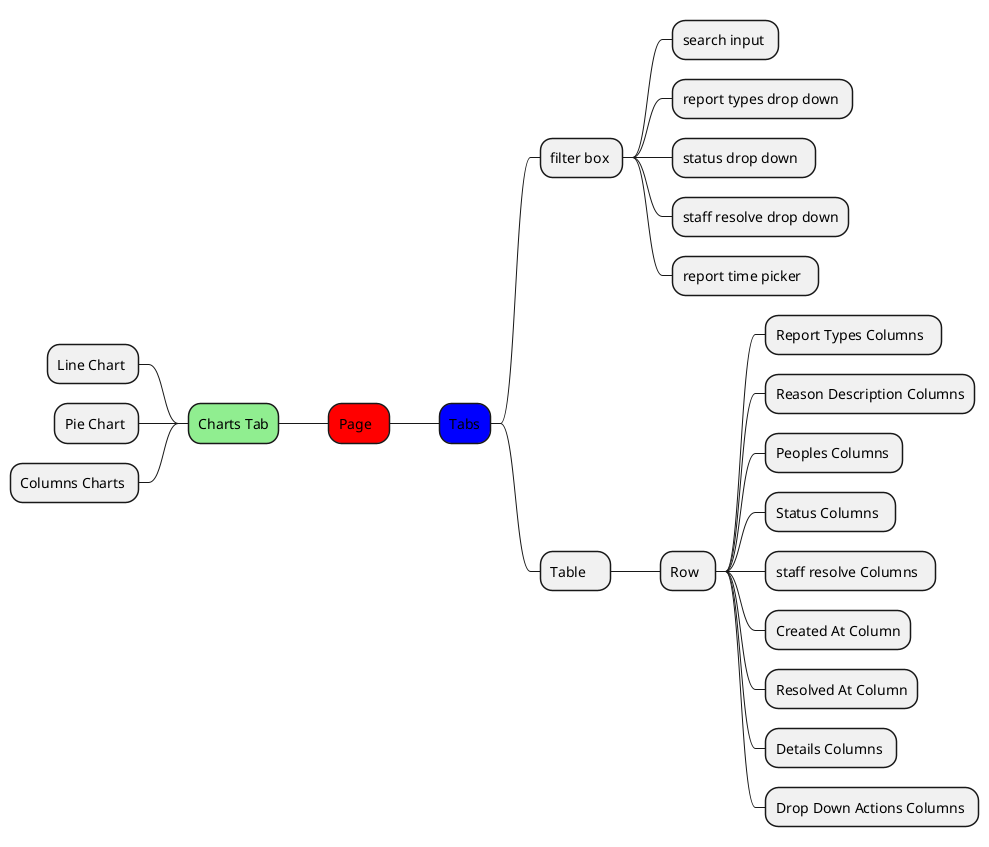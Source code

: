 @startmindmap
*[#Red] Page  
++[#Blue] Tabs
+++ filter box 
++++ search input 
++++ report types drop down 
++++ status drop down  
++++ staff resolve drop down
++++ report time picker  
+++ Table    
++++ Row  
+++++ Report Types Columns  
+++++ Reason Description Columns
+++++ Peoples Columns 
+++++ Status Columns  
+++++ staff resolve Columns  
+++++ Created At Column
+++++ Resolved At Column
+++++ Details Columns 
+++++ Drop Down Actions Columns 
--[#Lightgreen] Charts Tab
--- Line Chart 
--- Pie Chart 
--- Columns Charts 
@endmindmap
